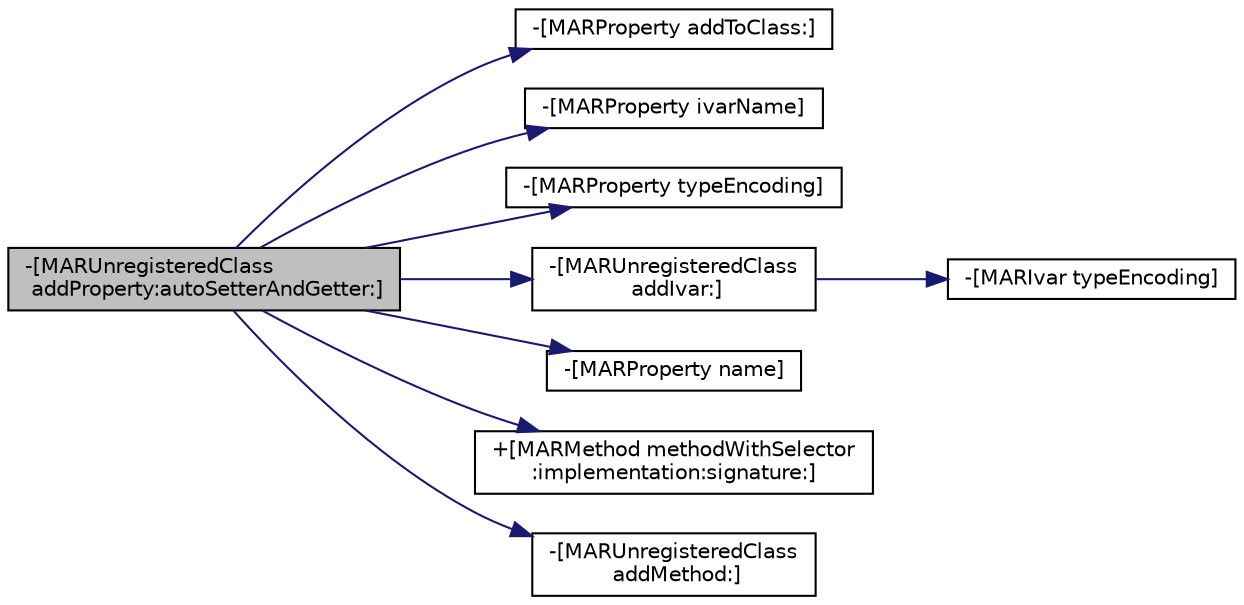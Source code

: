 digraph "-[MARUnregisteredClass addProperty:autoSetterAndGetter:]"
{
  edge [fontname="Helvetica",fontsize="10",labelfontname="Helvetica",labelfontsize="10"];
  node [fontname="Helvetica",fontsize="10",shape=record];
  rankdir="LR";
  Node20 [label="-[MARUnregisteredClass\l addProperty:autoSetterAndGetter:]",height=0.2,width=0.4,color="black", fillcolor="grey75", style="filled", fontcolor="black"];
  Node20 -> Node21 [color="midnightblue",fontsize="10",style="solid",fontname="Helvetica"];
  Node21 [label="-[MARProperty addToClass:]",height=0.2,width=0.4,color="black", fillcolor="white", style="filled",URL="$interface_m_a_r_property.html#a820be7200a12cbb0dde67453030a6f90"];
  Node20 -> Node22 [color="midnightblue",fontsize="10",style="solid",fontname="Helvetica"];
  Node22 [label="-[MARProperty ivarName]",height=0.2,width=0.4,color="black", fillcolor="white", style="filled",URL="$interface_m_a_r_property.html#a41b6de373b3c625532094586dd93d01c"];
  Node20 -> Node23 [color="midnightblue",fontsize="10",style="solid",fontname="Helvetica"];
  Node23 [label="-[MARProperty typeEncoding]",height=0.2,width=0.4,color="black", fillcolor="white", style="filled",URL="$interface_m_a_r_property.html#a65951e9300a6499c06ad33867773b8d7"];
  Node20 -> Node24 [color="midnightblue",fontsize="10",style="solid",fontname="Helvetica"];
  Node24 [label="-[MARUnregisteredClass\l addIvar:]",height=0.2,width=0.4,color="black", fillcolor="white", style="filled",URL="$interface_m_a_r_unregistered_class.html#aabe94edfff3f8a4701bcdb0867506321"];
  Node24 -> Node25 [color="midnightblue",fontsize="10",style="solid",fontname="Helvetica"];
  Node25 [label="-[MARIvar typeEncoding]",height=0.2,width=0.4,color="black", fillcolor="white", style="filled",URL="$interface_m_a_r_ivar.html#a8e78dbba396310694769832c7e82d27d"];
  Node20 -> Node26 [color="midnightblue",fontsize="10",style="solid",fontname="Helvetica"];
  Node26 [label="-[MARProperty name]",height=0.2,width=0.4,color="black", fillcolor="white", style="filled",URL="$interface_m_a_r_property.html#a1ee68bcd7917d7a0c991784f011b1476"];
  Node20 -> Node27 [color="midnightblue",fontsize="10",style="solid",fontname="Helvetica"];
  Node27 [label="+[MARMethod methodWithSelector\l:implementation:signature:]",height=0.2,width=0.4,color="black", fillcolor="white", style="filled",URL="$interface_m_a_r_method.html#a88e1c4837934f4ae54e16ea1da4fcaee"];
  Node20 -> Node28 [color="midnightblue",fontsize="10",style="solid",fontname="Helvetica"];
  Node28 [label="-[MARUnregisteredClass\l addMethod:]",height=0.2,width=0.4,color="black", fillcolor="white", style="filled",URL="$interface_m_a_r_unregistered_class.html#aa1fa89502ef87defac0e218b232d49d3"];
}
